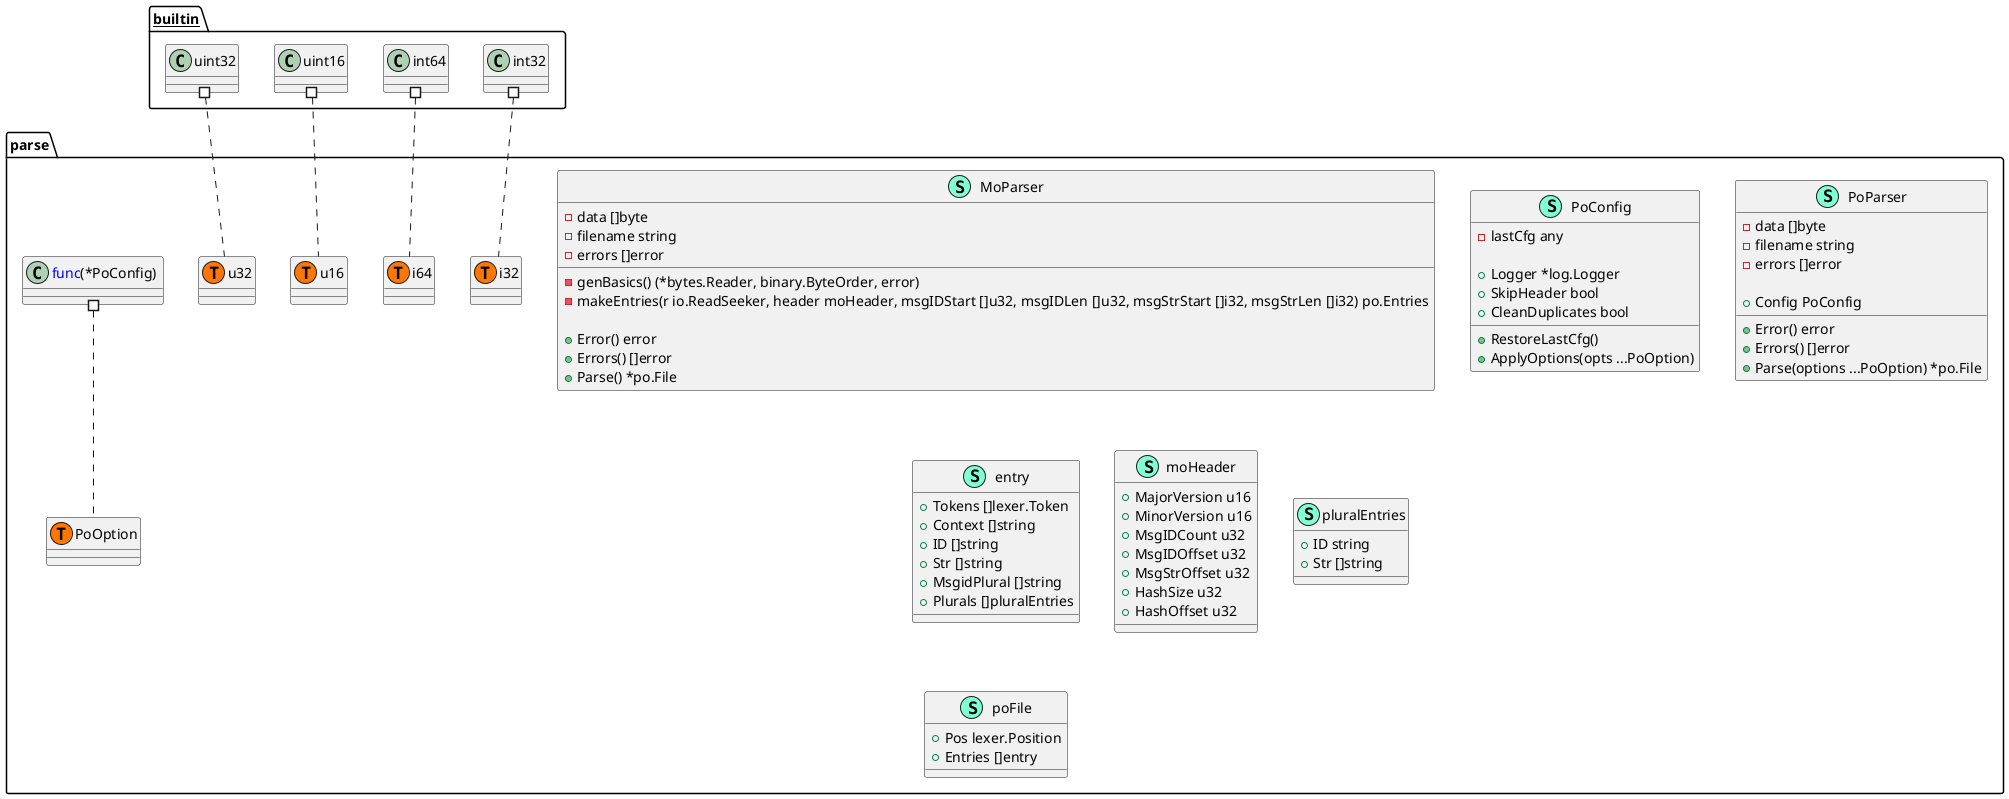 @startuml
namespace parse {
    class MoParser << (S,Aquamarine) >> {
        - data []byte
        - filename string
        - errors []error

        - genBasics() (*bytes.Reader, binary.ByteOrder, error)
        - makeEntries(r io.ReadSeeker, header moHeader, msgIDStart []u32, msgIDLen []u32, msgStrStart []i32, msgStrLen []i32) po.Entries

        + Error() error
        + Errors() []error
        + Parse() *po.File

    }
    class PoConfig << (S,Aquamarine) >> {
        - lastCfg any

        + Logger *log.Logger
        + SkipHeader bool
        + CleanDuplicates bool

        + RestoreLastCfg() 
        + ApplyOptions(opts ...PoOption) 

    }
    class PoParser << (S,Aquamarine) >> {
        - data []byte
        - filename string
        - errors []error

        + Config PoConfig

        + Error() error
        + Errors() []error
        + Parse(options ...PoOption) *po.File

    }
    class entry << (S,Aquamarine) >> {
        + Tokens []lexer.Token
        + Context []string
        + ID []string
        + Str []string
        + MsgidPlural []string
        + Plurals []pluralEntries

    }
    class moHeader << (S,Aquamarine) >> {
        + MajorVersion u16
        + MinorVersion u16
        + MsgIDCount u32
        + MsgIDOffset u32
        + MsgStrOffset u32
        + HashSize u32
        + HashOffset u32

    }
    class parse.PoOption << (T, #FF7700) >>  {
    }
    class parse.i32 << (T, #FF7700) >>  {
    }
    class parse.i64 << (T, #FF7700) >>  {
    }
    class parse.u16 << (T, #FF7700) >>  {
    }
    class parse.u32 << (T, #FF7700) >>  {
    }
    class pluralEntries << (S,Aquamarine) >> {
        + ID string
        + Str []string

    }
    class poFile << (S,Aquamarine) >> {
        + Pos lexer.Position
        + Entries []entry

    }
}


"__builtin__.int32" #.. "parse.i32"
"__builtin__.int64" #.. "parse.i64"
"__builtin__.uint16" #.. "parse.u16"
"__builtin__.uint32" #.. "parse.u32"
"parse.<font color=blue>func</font>(*PoConfig) " #.. "parse.PoOption"
@enduml
